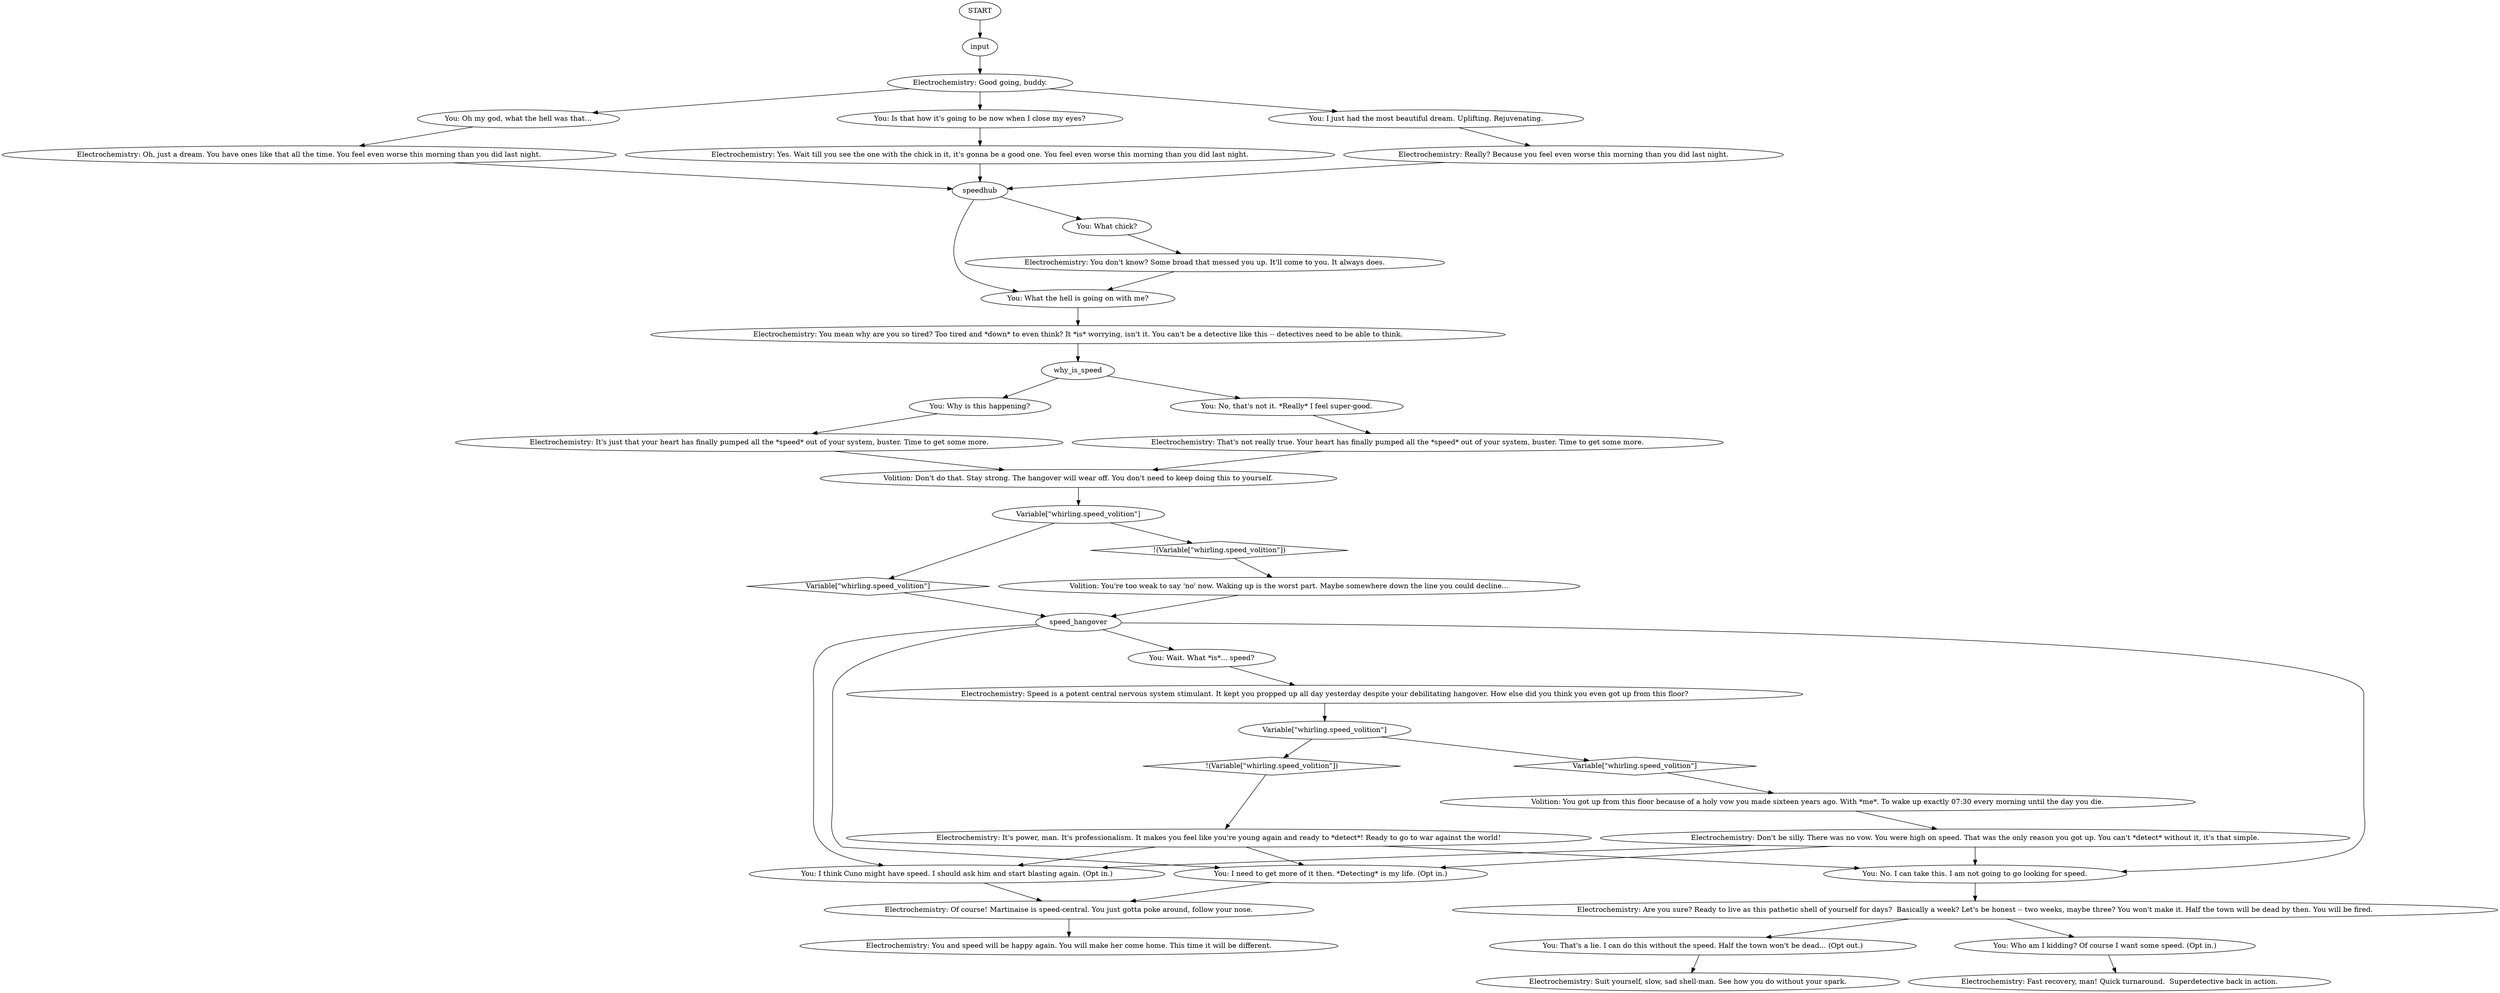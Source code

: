 # WHIRLING F2 ORB / speed hangover
# Electrochemistry informs you that you're low on amphetamines in your bloodstream.
# ==================================================
digraph G {
	  0 [label="START"];
	  1 [label="input"];
	  2 [label="Electrochemistry: Speed is a potent central nervous system stimulant. It kept you propped up all day yesterday despite your debilitating hangover. How else did you think you even got up from this floor?"];
	  3 [label="You: What chick?"];
	  4 [label="speed_hangover"];
	  5 [label="You: I need to get more of it then. *Detecting* is my life. (Opt in.)"];
	  6 [label="You: No, that's not it. *Really* I feel super-good."];
	  7 [label="You: No. I can take this. I am not going to go looking for speed."];
	  8 [label="You: Who am I kidding? Of course I want some speed. (Opt in.)"];
	  9 [label="Electrochemistry: It's power, man. It's professionalism. It makes you feel like you're young again and ready to *detect*! Ready to go to war against the world!"];
	  10 [label="You: Is that how it's going to be now when I close my eyes?"];
	  11 [label="Electrochemistry: Oh, just a dream. You have ones like that all the time. You feel even worse this morning than you did last night."];
	  12 [label="Electrochemistry: Yes. Wait till you see the one with the chick in it, it's gonna be a good one. You feel even worse this morning than you did last night."];
	  13 [label="why_is_speed"];
	  14 [label="You: Why is this happening?"];
	  15 [label="You: I think Cuno might have speed. I should ask him and start blasting again. (Opt in.)"];
	  16 [label="speedhub"];
	  17 [label="Electrochemistry: Suit yourself, slow, sad shell-man. See how you do without your spark."];
	  18 [label="Electrochemistry: Are you sure? Ready to live as this pathetic shell of yourself for days?  Basically a week? Let's be honest -- two weeks, maybe three? You won't make it. Half the town will be dead by then. You will be fired."];
	  19 [label="Electrochemistry: Fast recovery, man! Quick turnaround.  Superdetective back in action."];
	  20 [label="Variable[\"whirling.speed_volition\"]"];
	  21 [label="Variable[\"whirling.speed_volition\"]", shape=diamond];
	  22 [label="!(Variable[\"whirling.speed_volition\"])", shape=diamond];
	  23 [label="Electrochemistry: You mean why are you so tired? Too tired and *down* to even think? It *is* worrying, isn't it. You can't be a detective like this -- detectives need to be able to think."];
	  24 [label="Electrochemistry: It's just that your heart has finally pumped all the *speed* out of your system, buster. Time to get some more."];
	  25 [label="You: Oh my god, what the hell was that..."];
	  26 [label="Electrochemistry: Don't be silly. There was no vow. You were high on speed. That was the only reason you got up. You can't *detect* without it, it's that simple."];
	  27 [label="Volition: Don't do that. Stay strong. The hangover will wear off. You don't need to keep doing this to yourself."];
	  28 [label="Electrochemistry: Of course! Martinaise is speed-central. You just gotta poke around, follow your nose."];
	  29 [label="Electrochemistry: That's not really true. Your heart has finally pumped all the *speed* out of your system, buster. Time to get some more."];
	  30 [label="You: What the hell is going on with me?"];
	  31 [label="You: I just had the most beautiful dream. Uplifting. Rejuvenating."];
	  32 [label="Electrochemistry: Really? Because you feel even worse this morning than you did last night."];
	  33 [label="Volition: You got up from this floor because of a holy vow you made sixteen years ago. With *me*. To wake up exactly 07:30 every morning until the day you die."];
	  34 [label="Electrochemistry: Good going, buddy."];
	  35 [label="You: That's a lie. I can do this without the speed. Half the town won't be dead... (Opt out.)"];
	  36 [label="Electrochemistry: You don't know? Some broad that messed you up. It'll come to you. It always does."];
	  37 [label="Variable[\"whirling.speed_volition\"]"];
	  38 [label="Variable[\"whirling.speed_volition\"]", shape=diamond];
	  39 [label="!(Variable[\"whirling.speed_volition\"])", shape=diamond];
	  40 [label="Volition: You're too weak to say 'no' now. Waking up is the worst part. Maybe somewhere down the line you could decline..."];
	  41 [label="You: Wait. What *is*... speed?"];
	  43 [label="Electrochemistry: You and speed will be happy again. You will make her come home. This time it will be different."];
	  0 -> 1
	  1 -> 34
	  2 -> 20
	  3 -> 36
	  4 -> 41
	  4 -> 7
	  4 -> 5
	  4 -> 15
	  5 -> 28
	  6 -> 29
	  7 -> 18
	  8 -> 19
	  9 -> 7
	  9 -> 5
	  9 -> 15
	  10 -> 12
	  11 -> 16
	  12 -> 16
	  13 -> 14
	  13 -> 6
	  14 -> 24
	  15 -> 28
	  16 -> 3
	  16 -> 30
	  18 -> 8
	  18 -> 35
	  20 -> 21
	  20 -> 22
	  21 -> 33
	  22 -> 9
	  23 -> 13
	  24 -> 27
	  25 -> 11
	  26 -> 7
	  26 -> 5
	  26 -> 15
	  27 -> 37
	  28 -> 43
	  29 -> 27
	  30 -> 23
	  31 -> 32
	  32 -> 16
	  33 -> 26
	  34 -> 25
	  34 -> 10
	  34 -> 31
	  35 -> 17
	  36 -> 30
	  37 -> 38
	  37 -> 39
	  38 -> 4
	  39 -> 40
	  40 -> 4
	  41 -> 2
}

